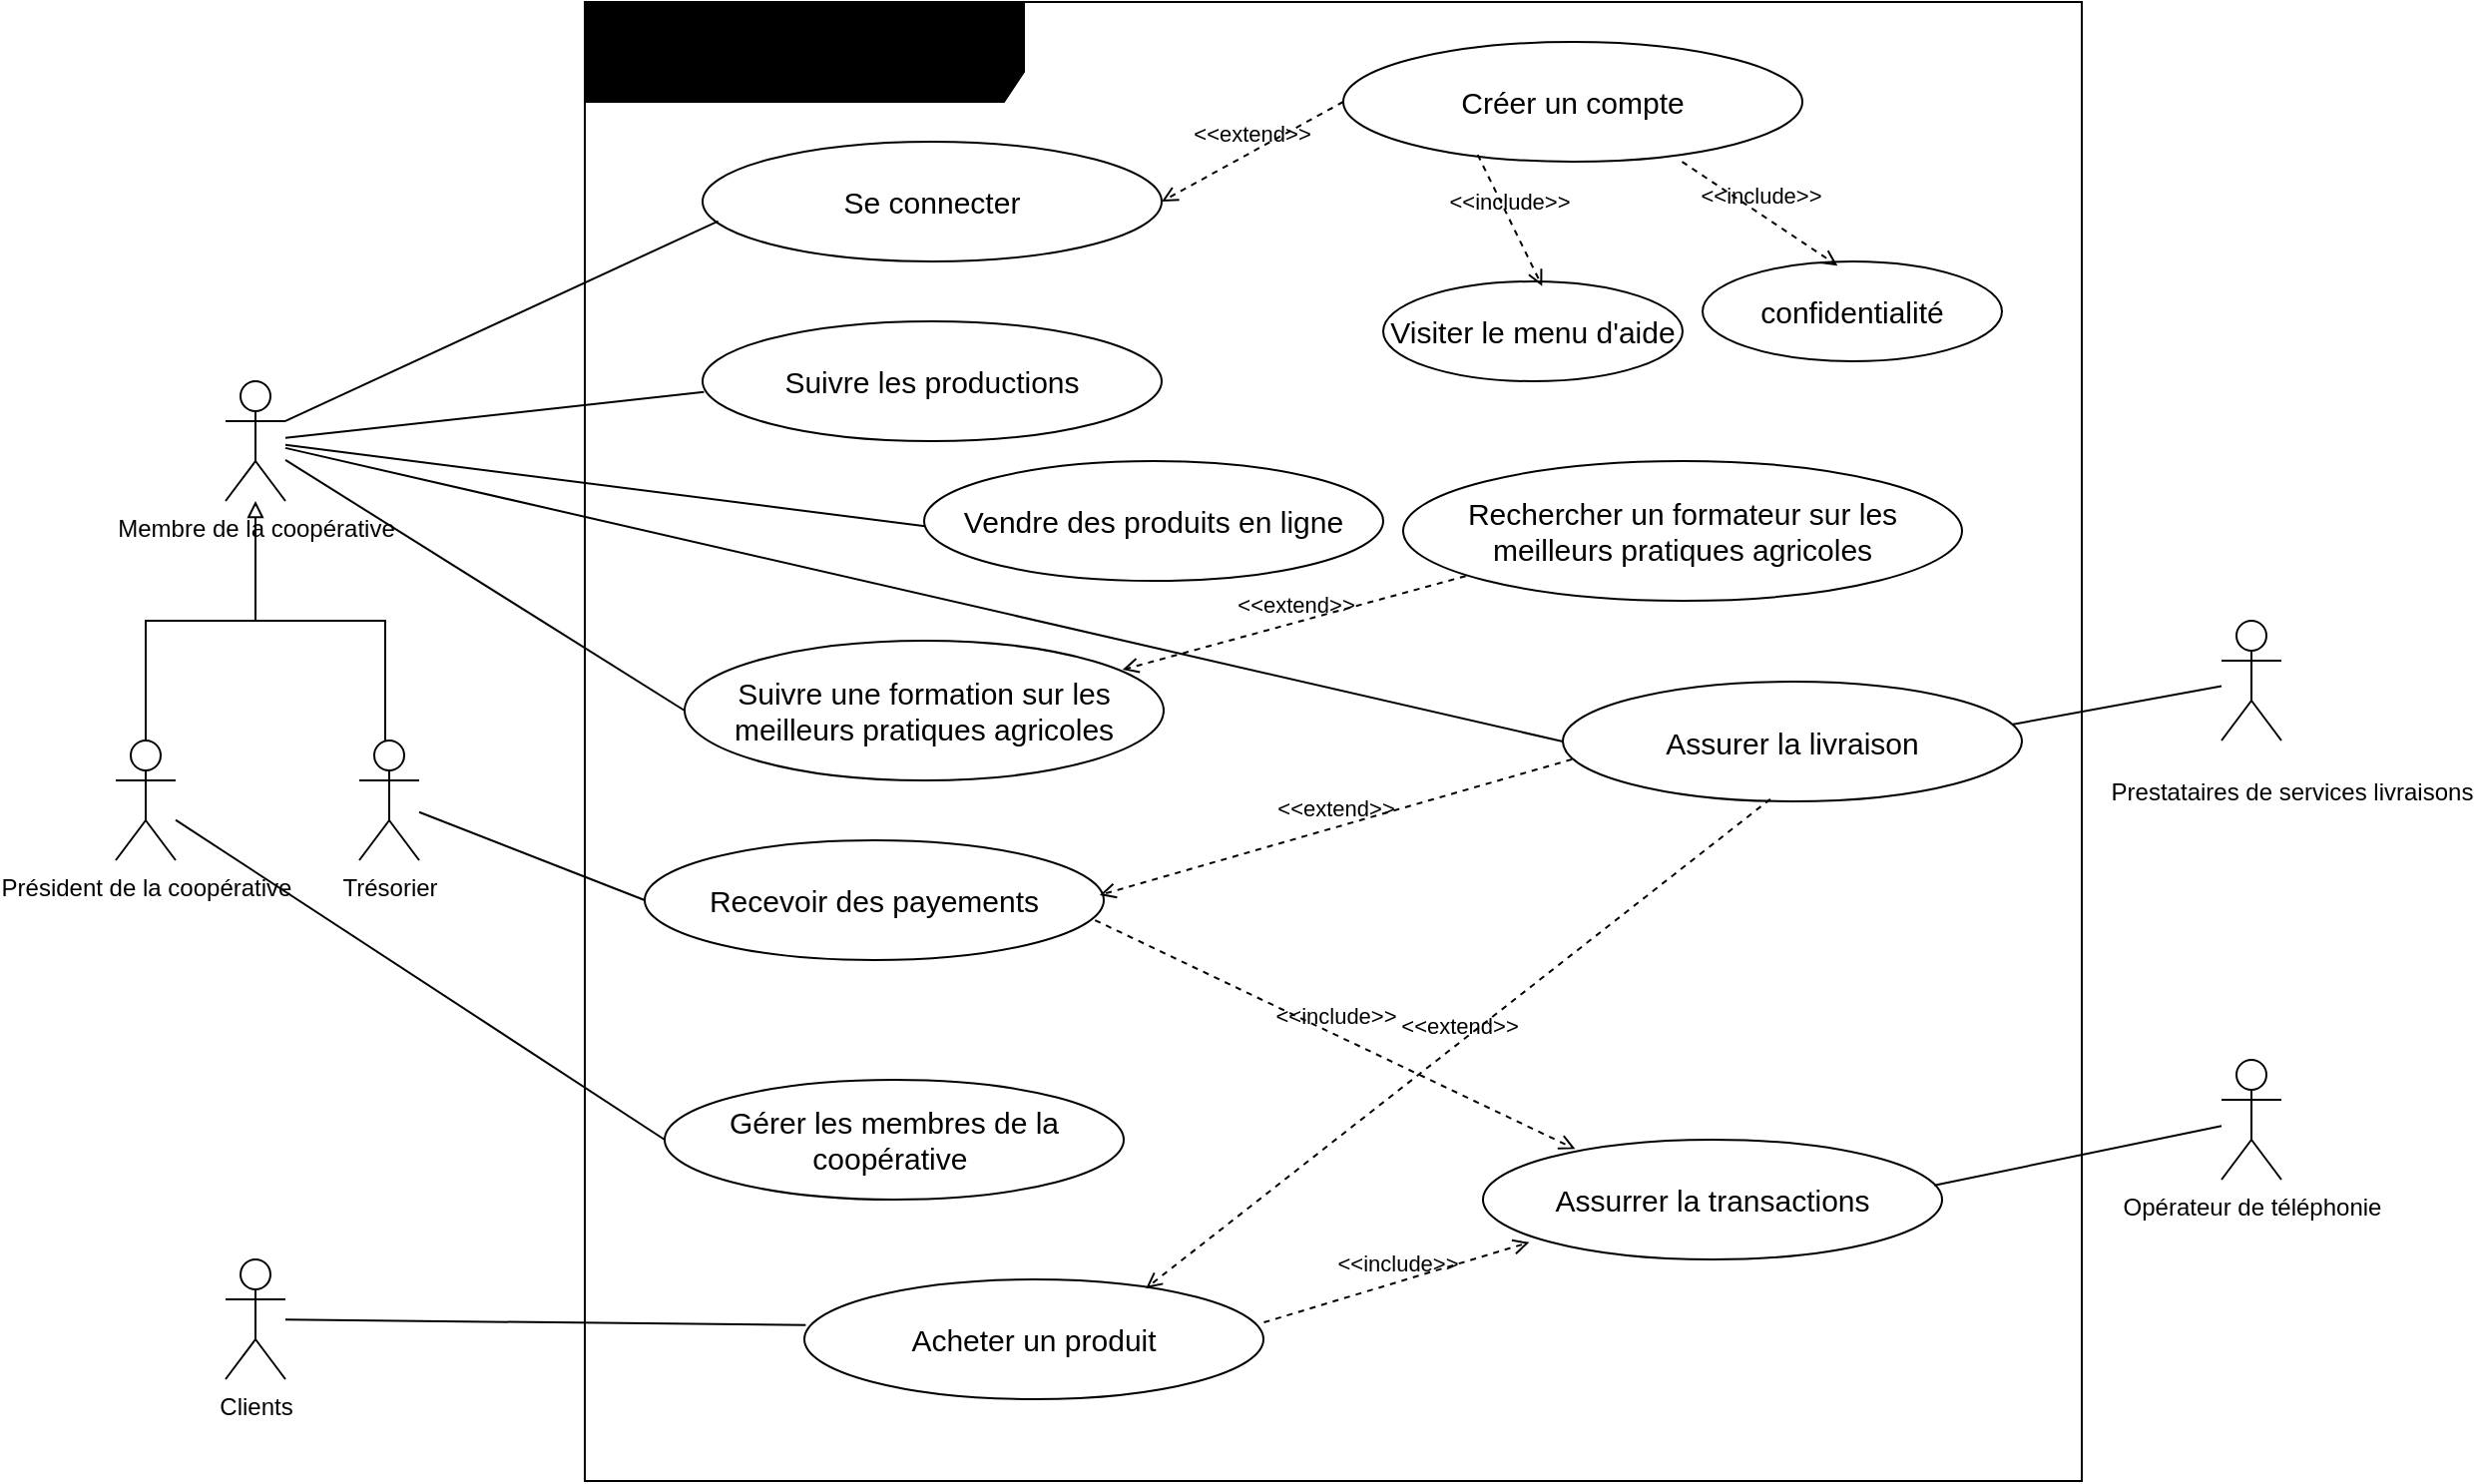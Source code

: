 <mxfile version="28.2.8">
  <diagram name="Page-1" id="IIIXukhTYiGcGObIZNtu">
    <mxGraphModel dx="2308" dy="800" grid="1" gridSize="10" guides="1" tooltips="1" connect="1" arrows="1" fold="1" page="1" pageScale="1" pageWidth="827" pageHeight="1169" math="0" shadow="0">
      <root>
        <mxCell id="0" />
        <mxCell id="1" parent="0" />
        <mxCell id="nirZJut8OifijuhOviz1-1" value="" style="group" vertex="1" connectable="0" parent="1">
          <mxGeometry x="-600" y="200" width="1085" height="741" as="geometry" />
        </mxCell>
        <mxCell id="S3mO7Do9f3GU9gXsoDuW-5" value="&lt;font style=&quot;font-size: 15px;&quot;&gt;&lt;b&gt;Plateforme de gestion des coopératives agricoles&lt;/b&gt;&lt;/font&gt;" style="shape=umlFrame;whiteSpace=wrap;html=1;pointerEvents=0;recursiveResize=0;container=1;collapsible=0;width=220;fillColor=light-dark(#7EA6E0,#666666);gradientColor=default;swimlaneFillColor=default;height=50;fontColor=light-dark(#000000,#090808);" parent="nirZJut8OifijuhOviz1-1" vertex="1">
          <mxGeometry x="235" width="750" height="741" as="geometry" />
        </mxCell>
        <mxCell id="S3mO7Do9f3GU9gXsoDuW-4" value="Recevoir des payements" style="ellipse;whiteSpace=wrap;html=1;fontSize=15;" parent="S3mO7Do9f3GU9gXsoDuW-5" vertex="1">
          <mxGeometry x="30" y="420" width="230" height="60" as="geometry" />
        </mxCell>
        <mxCell id="S3mO7Do9f3GU9gXsoDuW-3" value="Vendre des produits en ligne" style="ellipse;whiteSpace=wrap;html=1;fontSize=15;" parent="S3mO7Do9f3GU9gXsoDuW-5" vertex="1">
          <mxGeometry x="170" y="230" width="230" height="60" as="geometry" />
        </mxCell>
        <mxCell id="S3mO7Do9f3GU9gXsoDuW-2" value="Suivre les productions" style="ellipse;whiteSpace=wrap;html=1;fontSize=15;" parent="S3mO7Do9f3GU9gXsoDuW-5" vertex="1">
          <mxGeometry x="59" y="160" width="230" height="60" as="geometry" />
        </mxCell>
        <mxCell id="S3mO7Do9f3GU9gXsoDuW-1" value="Gérer les membres de la coopérative&amp;nbsp;" style="ellipse;whiteSpace=wrap;html=1;fontSize=15;" parent="S3mO7Do9f3GU9gXsoDuW-5" vertex="1">
          <mxGeometry x="40" y="540" width="230" height="60" as="geometry" />
        </mxCell>
        <mxCell id="S3mO7Do9f3GU9gXsoDuW-9" value="Suivre une formation sur les meilleurs pratiques agricoles" style="ellipse;whiteSpace=wrap;html=1;fontSize=15;" parent="S3mO7Do9f3GU9gXsoDuW-5" vertex="1">
          <mxGeometry x="50" y="320" width="240" height="70" as="geometry" />
        </mxCell>
        <mxCell id="KcUCTCtHIfSHtzjtW73W-14" value="Rechercher un formateur sur les meilleurs pratiques agricoles" style="ellipse;whiteSpace=wrap;html=1;fontSize=15;" parent="S3mO7Do9f3GU9gXsoDuW-5" vertex="1">
          <mxGeometry x="410" y="230" width="280" height="70" as="geometry" />
        </mxCell>
        <mxCell id="KcUCTCtHIfSHtzjtW73W-20" value="Acheter un produit" style="ellipse;whiteSpace=wrap;html=1;fontSize=15;" parent="S3mO7Do9f3GU9gXsoDuW-5" vertex="1">
          <mxGeometry x="110" y="640" width="230" height="60" as="geometry" />
        </mxCell>
        <mxCell id="KcUCTCtHIfSHtzjtW73W-23" value="&amp;lt;&amp;lt;extend&amp;gt;&amp;gt;" style="html=1;verticalAlign=bottom;labelBackgroundColor=none;endArrow=open;endFill=0;dashed=1;rounded=0;exitX=0.112;exitY=0.823;exitDx=0;exitDy=0;entryX=0.914;entryY=0.208;entryDx=0;entryDy=0;entryPerimeter=0;exitPerimeter=0;" parent="S3mO7Do9f3GU9gXsoDuW-5" source="KcUCTCtHIfSHtzjtW73W-14" target="S3mO7Do9f3GU9gXsoDuW-9" edge="1">
          <mxGeometry width="160" relative="1" as="geometry">
            <mxPoint x="140" y="320" as="sourcePoint" />
            <mxPoint x="300" y="320" as="targetPoint" />
          </mxGeometry>
        </mxCell>
        <mxCell id="KcUCTCtHIfSHtzjtW73W-30" value="Assurrer la transactions" style="ellipse;whiteSpace=wrap;html=1;fontSize=15;" parent="S3mO7Do9f3GU9gXsoDuW-5" vertex="1">
          <mxGeometry x="450" y="570" width="230" height="60" as="geometry" />
        </mxCell>
        <mxCell id="KcUCTCtHIfSHtzjtW73W-33" value="Assurer la livraison" style="ellipse;whiteSpace=wrap;html=1;fontSize=15;" parent="S3mO7Do9f3GU9gXsoDuW-5" vertex="1">
          <mxGeometry x="490" y="340.5" width="230" height="60" as="geometry" />
        </mxCell>
        <mxCell id="KcUCTCtHIfSHtzjtW73W-35" value="&amp;lt;&amp;lt;include&amp;gt;&amp;gt;" style="html=1;verticalAlign=bottom;labelBackgroundColor=none;endArrow=open;endFill=0;dashed=1;rounded=0;exitX=1.001;exitY=0.359;exitDx=0;exitDy=0;entryX=0.101;entryY=0.857;entryDx=0;entryDy=0;entryPerimeter=0;exitPerimeter=0;" parent="S3mO7Do9f3GU9gXsoDuW-5" source="KcUCTCtHIfSHtzjtW73W-20" target="KcUCTCtHIfSHtzjtW73W-30" edge="1">
          <mxGeometry width="160" relative="1" as="geometry">
            <mxPoint x="240" y="450" as="sourcePoint" />
            <mxPoint x="400" y="450" as="targetPoint" />
          </mxGeometry>
        </mxCell>
        <mxCell id="KcUCTCtHIfSHtzjtW73W-37" value="&amp;lt;&amp;lt;include&amp;gt;&amp;gt;" style="html=1;verticalAlign=bottom;labelBackgroundColor=none;endArrow=open;endFill=0;dashed=1;rounded=0;exitX=0.981;exitY=0.667;exitDx=0;exitDy=0;exitPerimeter=0;entryX=0.201;entryY=0.078;entryDx=0;entryDy=0;entryPerimeter=0;" parent="S3mO7Do9f3GU9gXsoDuW-5" source="S3mO7Do9f3GU9gXsoDuW-4" target="KcUCTCtHIfSHtzjtW73W-30" edge="1">
          <mxGeometry width="160" relative="1" as="geometry">
            <mxPoint x="360" y="559" as="sourcePoint" />
            <mxPoint x="478" y="200" as="targetPoint" />
          </mxGeometry>
        </mxCell>
        <mxCell id="KcUCTCtHIfSHtzjtW73W-38" value="&amp;lt;&amp;lt;extend&amp;gt;&amp;gt;" style="html=1;verticalAlign=bottom;labelBackgroundColor=none;endArrow=open;endFill=0;dashed=1;rounded=0;exitX=0.452;exitY=0.981;exitDx=0;exitDy=0;entryX=0.744;entryY=0.074;entryDx=0;entryDy=0;entryPerimeter=0;exitPerimeter=0;" parent="S3mO7Do9f3GU9gXsoDuW-5" source="KcUCTCtHIfSHtzjtW73W-33" target="KcUCTCtHIfSHtzjtW73W-20" edge="1">
          <mxGeometry width="160" relative="1" as="geometry">
            <mxPoint x="670" y="560" as="sourcePoint" />
            <mxPoint x="530" y="510" as="targetPoint" />
          </mxGeometry>
        </mxCell>
        <mxCell id="KcUCTCtHIfSHtzjtW73W-39" value="&amp;lt;&amp;lt;extend&amp;gt;&amp;gt;" style="html=1;verticalAlign=bottom;labelBackgroundColor=none;endArrow=open;endFill=0;dashed=1;rounded=0;exitX=0.02;exitY=0.649;exitDx=0;exitDy=0;entryX=0.991;entryY=0.458;entryDx=0;entryDy=0;exitPerimeter=0;entryPerimeter=0;" parent="S3mO7Do9f3GU9gXsoDuW-5" source="KcUCTCtHIfSHtzjtW73W-33" target="S3mO7Do9f3GU9gXsoDuW-4" edge="1">
          <mxGeometry width="160" relative="1" as="geometry">
            <mxPoint x="500" y="360" as="sourcePoint" />
            <mxPoint x="360" y="310" as="targetPoint" />
          </mxGeometry>
        </mxCell>
        <mxCell id="KcUCTCtHIfSHtzjtW73W-46" value="Se connecter" style="ellipse;whiteSpace=wrap;html=1;fontSize=15;" parent="S3mO7Do9f3GU9gXsoDuW-5" vertex="1">
          <mxGeometry x="59" y="70" width="230" height="60" as="geometry" />
        </mxCell>
        <mxCell id="KcUCTCtHIfSHtzjtW73W-48" value="Créer un compte" style="ellipse;whiteSpace=wrap;html=1;fontSize=15;" parent="S3mO7Do9f3GU9gXsoDuW-5" vertex="1">
          <mxGeometry x="380" y="20" width="230" height="60" as="geometry" />
        </mxCell>
        <mxCell id="KcUCTCtHIfSHtzjtW73W-49" value="&amp;lt;&amp;lt;extend&amp;gt;&amp;gt;" style="html=1;verticalAlign=bottom;labelBackgroundColor=none;endArrow=open;endFill=0;dashed=1;rounded=0;exitX=0;exitY=0.5;exitDx=0;exitDy=0;entryX=1;entryY=0.5;entryDx=0;entryDy=0;" parent="S3mO7Do9f3GU9gXsoDuW-5" source="KcUCTCtHIfSHtzjtW73W-48" target="KcUCTCtHIfSHtzjtW73W-46" edge="1">
          <mxGeometry width="160" relative="1" as="geometry">
            <mxPoint x="532" y="100" as="sourcePoint" />
            <mxPoint x="360" y="147" as="targetPoint" />
          </mxGeometry>
        </mxCell>
        <mxCell id="KcUCTCtHIfSHtzjtW73W-50" value="Visiter le menu d&#39;aide" style="ellipse;whiteSpace=wrap;html=1;fontSize=15;" parent="S3mO7Do9f3GU9gXsoDuW-5" vertex="1">
          <mxGeometry x="400" y="140" width="150" height="50" as="geometry" />
        </mxCell>
        <mxCell id="KcUCTCtHIfSHtzjtW73W-51" value="confidentialité" style="ellipse;whiteSpace=wrap;html=1;fontSize=15;" parent="S3mO7Do9f3GU9gXsoDuW-5" vertex="1">
          <mxGeometry x="560" y="130" width="150" height="50" as="geometry" />
        </mxCell>
        <mxCell id="KcUCTCtHIfSHtzjtW73W-52" value="&amp;lt;&amp;lt;include&amp;gt;&amp;gt;" style="html=1;verticalAlign=bottom;labelBackgroundColor=none;endArrow=open;endFill=0;dashed=1;rounded=0;exitX=0.293;exitY=0.943;exitDx=0;exitDy=0;exitPerimeter=0;entryX=0.531;entryY=0.048;entryDx=0;entryDy=0;entryPerimeter=0;" parent="S3mO7Do9f3GU9gXsoDuW-5" source="KcUCTCtHIfSHtzjtW73W-48" target="KcUCTCtHIfSHtzjtW73W-50" edge="1">
          <mxGeometry width="160" relative="1" as="geometry">
            <mxPoint x="410" y="100" as="sourcePoint" />
            <mxPoint x="650" y="215" as="targetPoint" />
          </mxGeometry>
        </mxCell>
        <mxCell id="KcUCTCtHIfSHtzjtW73W-53" value="&amp;lt;&amp;lt;include&amp;gt;&amp;gt;" style="html=1;verticalAlign=bottom;labelBackgroundColor=none;endArrow=open;endFill=0;dashed=1;rounded=0;exitX=0.733;exitY=0.108;exitDx=0;exitDy=0;exitPerimeter=0;entryX=0.451;entryY=0.042;entryDx=0;entryDy=0;entryPerimeter=0;" parent="S3mO7Do9f3GU9gXsoDuW-5" source="S3mO7Do9f3GU9gXsoDuW-5" target="KcUCTCtHIfSHtzjtW73W-51" edge="1">
          <mxGeometry width="160" relative="1" as="geometry">
            <mxPoint x="660" y="110" as="sourcePoint" />
            <mxPoint x="900" y="225" as="targetPoint" />
          </mxGeometry>
        </mxCell>
        <mxCell id="KcUCTCtHIfSHtzjtW73W-41" value="" style="edgeStyle=orthogonalEdgeStyle;rounded=0;orthogonalLoop=1;jettySize=auto;html=1;endArrow=block;endFill=0;" parent="nirZJut8OifijuhOviz1-1" source="S3mO7Do9f3GU9gXsoDuW-6" target="KcUCTCtHIfSHtzjtW73W-1" edge="1">
          <mxGeometry relative="1" as="geometry">
            <Array as="points">
              <mxPoint x="135" y="310" />
              <mxPoint x="70" y="310" />
            </Array>
          </mxGeometry>
        </mxCell>
        <mxCell id="S3mO7Do9f3GU9gXsoDuW-6" value="Trésorier" style="shape=umlActor;verticalLabelPosition=bottom;verticalAlign=top;html=1;" parent="nirZJut8OifijuhOviz1-1" vertex="1">
          <mxGeometry x="122" y="370" width="30" height="60" as="geometry" />
        </mxCell>
        <mxCell id="S3mO7Do9f3GU9gXsoDuW-7" value="Clients" style="shape=umlActor;verticalLabelPosition=bottom;verticalAlign=top;html=1;" parent="nirZJut8OifijuhOviz1-1" vertex="1">
          <mxGeometry x="55" y="630" width="30" height="60" as="geometry" />
        </mxCell>
        <mxCell id="S3mO7Do9f3GU9gXsoDuW-8" value="Opérateur de téléphonie" style="shape=umlActor;verticalLabelPosition=bottom;verticalAlign=top;html=1;" parent="nirZJut8OifijuhOviz1-1" vertex="1">
          <mxGeometry x="1055" y="530" width="30" height="60" as="geometry" />
        </mxCell>
        <mxCell id="KcUCTCtHIfSHtzjtW73W-1" value="Membre de la coopérative" style="shape=umlActor;verticalLabelPosition=bottom;verticalAlign=top;html=1;" parent="nirZJut8OifijuhOviz1-1" vertex="1">
          <mxGeometry x="55" y="190" width="30" height="60" as="geometry" />
        </mxCell>
        <mxCell id="KcUCTCtHIfSHtzjtW73W-6" value="" style="endArrow=none;startArrow=none;endFill=0;startFill=0;endSize=8;html=1;verticalAlign=bottom;labelBackgroundColor=none;strokeWidth=1;rounded=0;entryX=0;entryY=0.5;entryDx=0;entryDy=0;" parent="nirZJut8OifijuhOviz1-1" source="KcUCTCtHIfSHtzjtW73W-43" target="S3mO7Do9f3GU9gXsoDuW-1" edge="1">
          <mxGeometry width="160" relative="1" as="geometry">
            <mxPoint x="295" y="340" as="sourcePoint" />
            <mxPoint x="455" y="340" as="targetPoint" />
          </mxGeometry>
        </mxCell>
        <mxCell id="KcUCTCtHIfSHtzjtW73W-9" value="" style="endArrow=none;startArrow=none;endFill=0;startFill=0;endSize=8;html=1;verticalAlign=bottom;labelBackgroundColor=none;strokeWidth=1;rounded=0;entryX=0.003;entryY=0.59;entryDx=0;entryDy=0;entryPerimeter=0;" parent="nirZJut8OifijuhOviz1-1" source="KcUCTCtHIfSHtzjtW73W-1" target="S3mO7Do9f3GU9gXsoDuW-2" edge="1">
          <mxGeometry width="160" relative="1" as="geometry">
            <mxPoint x="225" y="350" as="sourcePoint" />
            <mxPoint x="335" y="280" as="targetPoint" />
          </mxGeometry>
        </mxCell>
        <mxCell id="KcUCTCtHIfSHtzjtW73W-10" value="" style="endArrow=none;startArrow=none;endFill=0;startFill=0;endSize=8;html=1;verticalAlign=bottom;labelBackgroundColor=none;strokeWidth=1;rounded=0;entryX=0.002;entryY=0.544;entryDx=0;entryDy=0;entryPerimeter=0;" parent="nirZJut8OifijuhOviz1-1" source="KcUCTCtHIfSHtzjtW73W-1" target="S3mO7Do9f3GU9gXsoDuW-3" edge="1">
          <mxGeometry width="160" relative="1" as="geometry">
            <mxPoint x="95" y="340" as="sourcePoint" />
            <mxPoint x="335" y="360" as="targetPoint" />
          </mxGeometry>
        </mxCell>
        <mxCell id="KcUCTCtHIfSHtzjtW73W-11" value="" style="endArrow=none;startArrow=none;endFill=0;startFill=0;endSize=8;html=1;verticalAlign=bottom;labelBackgroundColor=none;strokeWidth=1;rounded=0;entryX=0;entryY=0.5;entryDx=0;entryDy=0;" parent="nirZJut8OifijuhOviz1-1" source="S3mO7Do9f3GU9gXsoDuW-6" target="S3mO7Do9f3GU9gXsoDuW-4" edge="1">
          <mxGeometry width="160" relative="1" as="geometry">
            <mxPoint x="185" y="280" as="sourcePoint" />
            <mxPoint x="345" y="280" as="targetPoint" />
          </mxGeometry>
        </mxCell>
        <mxCell id="KcUCTCtHIfSHtzjtW73W-12" value="" style="endArrow=none;startArrow=none;endFill=0;startFill=0;endSize=8;html=1;verticalAlign=bottom;labelBackgroundColor=none;strokeWidth=1;rounded=0;entryX=0;entryY=0.5;entryDx=0;entryDy=0;" parent="nirZJut8OifijuhOviz1-1" source="KcUCTCtHIfSHtzjtW73W-1" target="S3mO7Do9f3GU9gXsoDuW-9" edge="1">
          <mxGeometry width="160" relative="1" as="geometry">
            <mxPoint x="205" y="430" as="sourcePoint" />
            <mxPoint x="365" y="430" as="targetPoint" />
          </mxGeometry>
        </mxCell>
        <mxCell id="KcUCTCtHIfSHtzjtW73W-21" value="" style="endArrow=none;startArrow=none;endFill=0;startFill=0;endSize=8;html=1;verticalAlign=bottom;labelBackgroundColor=none;strokeWidth=1;rounded=0;entryX=0.003;entryY=0.381;entryDx=0;entryDy=0;entryPerimeter=0;" parent="nirZJut8OifijuhOviz1-1" source="S3mO7Do9f3GU9gXsoDuW-7" target="KcUCTCtHIfSHtzjtW73W-20" edge="1">
          <mxGeometry width="160" relative="1" as="geometry">
            <mxPoint x="125" y="640" as="sourcePoint" />
            <mxPoint x="360" y="762" as="targetPoint" />
          </mxGeometry>
        </mxCell>
        <mxCell id="KcUCTCtHIfSHtzjtW73W-27" value="&lt;ul&gt;&lt;span style=&quot;background-color: transparent; color: light-dark(rgb(0, 0, 0), rgb(255, 255, 255));&quot;&gt;Prestataires de services livraisons&lt;/span&gt;&lt;/ul&gt;" style="shape=umlActor;verticalLabelPosition=bottom;verticalAlign=top;html=1;" parent="nirZJut8OifijuhOviz1-1" vertex="1">
          <mxGeometry x="1055" y="310" width="30" height="60" as="geometry" />
        </mxCell>
        <mxCell id="KcUCTCtHIfSHtzjtW73W-31" value="" style="endArrow=none;startArrow=none;endFill=0;startFill=0;endSize=8;html=1;verticalAlign=bottom;labelBackgroundColor=none;strokeWidth=1;rounded=0;exitX=0.983;exitY=0.381;exitDx=0;exitDy=0;exitPerimeter=0;" parent="nirZJut8OifijuhOviz1-1" source="KcUCTCtHIfSHtzjtW73W-30" target="S3mO7Do9f3GU9gXsoDuW-8" edge="1">
          <mxGeometry width="160" relative="1" as="geometry">
            <mxPoint x="935" y="260" as="sourcePoint" />
            <mxPoint x="1190" y="317" as="targetPoint" />
          </mxGeometry>
        </mxCell>
        <mxCell id="KcUCTCtHIfSHtzjtW73W-34" value="" style="endArrow=none;startArrow=none;endFill=0;startFill=0;endSize=8;html=1;verticalAlign=bottom;labelBackgroundColor=none;strokeWidth=1;rounded=0;exitX=0.978;exitY=0.358;exitDx=0;exitDy=0;exitPerimeter=0;" parent="nirZJut8OifijuhOviz1-1" source="KcUCTCtHIfSHtzjtW73W-33" target="KcUCTCtHIfSHtzjtW73W-27" edge="1">
          <mxGeometry width="160" relative="1" as="geometry">
            <mxPoint x="915" y="458" as="sourcePoint" />
            <mxPoint x="1149" y="450" as="targetPoint" />
          </mxGeometry>
        </mxCell>
        <mxCell id="KcUCTCtHIfSHtzjtW73W-40" value="" style="endArrow=none;startArrow=none;endFill=0;startFill=0;endSize=8;html=1;verticalAlign=bottom;labelBackgroundColor=none;strokeWidth=1;rounded=0;entryX=0;entryY=0.5;entryDx=0;entryDy=0;" parent="nirZJut8OifijuhOviz1-1" source="KcUCTCtHIfSHtzjtW73W-1" target="KcUCTCtHIfSHtzjtW73W-33" edge="1">
          <mxGeometry width="160" relative="1" as="geometry">
            <mxPoint x="115" y="500" as="sourcePoint" />
            <mxPoint x="355" y="660" as="targetPoint" />
          </mxGeometry>
        </mxCell>
        <mxCell id="KcUCTCtHIfSHtzjtW73W-44" value="" style="edgeStyle=orthogonalEdgeStyle;rounded=0;orthogonalLoop=1;jettySize=auto;html=1;endArrow=none;endFill=0;" parent="nirZJut8OifijuhOviz1-1" source="KcUCTCtHIfSHtzjtW73W-43" edge="1">
          <mxGeometry relative="1" as="geometry">
            <mxPoint x="70" y="260" as="targetPoint" />
            <Array as="points">
              <mxPoint x="15" y="310" />
              <mxPoint x="70" y="310" />
            </Array>
          </mxGeometry>
        </mxCell>
        <mxCell id="KcUCTCtHIfSHtzjtW73W-43" value="Président de la coopérative" style="shape=umlActor;verticalLabelPosition=bottom;verticalAlign=top;html=1;" parent="nirZJut8OifijuhOviz1-1" vertex="1">
          <mxGeometry y="370" width="30" height="60" as="geometry" />
        </mxCell>
        <mxCell id="KcUCTCtHIfSHtzjtW73W-47" value="" style="endArrow=none;startArrow=none;endFill=0;startFill=0;endSize=8;html=1;verticalAlign=bottom;labelBackgroundColor=none;strokeWidth=1;rounded=0;entryX=0.034;entryY=0.663;entryDx=0;entryDy=0;entryPerimeter=0;exitX=1;exitY=0.333;exitDx=0;exitDy=0;exitPerimeter=0;" parent="nirZJut8OifijuhOviz1-1" source="KcUCTCtHIfSHtzjtW73W-1" target="KcUCTCtHIfSHtzjtW73W-46" edge="1">
          <mxGeometry width="160" relative="1" as="geometry">
            <mxPoint x="235" y="125" as="sourcePoint" />
            <mxPoint x="465" y="120" as="targetPoint" />
          </mxGeometry>
        </mxCell>
      </root>
    </mxGraphModel>
  </diagram>
</mxfile>
